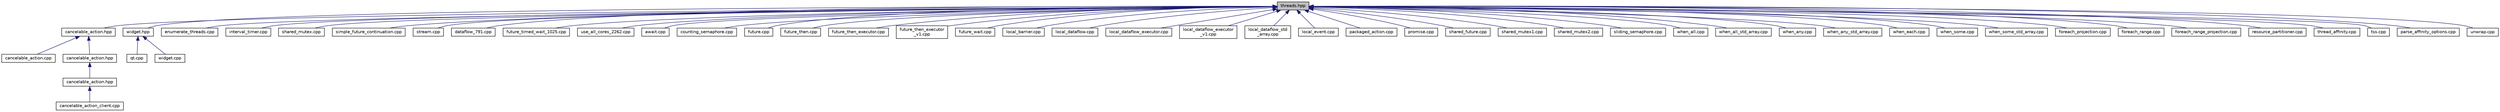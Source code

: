 digraph "threads.hpp"
{
  edge [fontname="Helvetica",fontsize="10",labelfontname="Helvetica",labelfontsize="10"];
  node [fontname="Helvetica",fontsize="10",shape=record];
  Node435 [label="threads.hpp",height=0.2,width=0.4,color="black", fillcolor="grey75", style="filled", fontcolor="black"];
  Node435 -> Node436 [dir="back",color="midnightblue",fontsize="10",style="solid",fontname="Helvetica"];
  Node436 [label="cancelable_action.hpp",height=0.2,width=0.4,color="black", fillcolor="white", style="filled",URL="$d5/d4d/server_2cancelable__action_8hpp.html"];
  Node436 -> Node437 [dir="back",color="midnightblue",fontsize="10",style="solid",fontname="Helvetica"];
  Node437 [label="cancelable_action.cpp",height=0.2,width=0.4,color="black", fillcolor="white", style="filled",URL="$d5/d0c/cancelable__action_8cpp.html"];
  Node436 -> Node438 [dir="back",color="midnightblue",fontsize="10",style="solid",fontname="Helvetica"];
  Node438 [label="cancelable_action.hpp",height=0.2,width=0.4,color="black", fillcolor="white", style="filled",URL="$d0/da3/stubs_2cancelable__action_8hpp.html"];
  Node438 -> Node439 [dir="back",color="midnightblue",fontsize="10",style="solid",fontname="Helvetica"];
  Node439 [label="cancelable_action.hpp",height=0.2,width=0.4,color="black", fillcolor="white", style="filled",URL="$d6/d28/cancelable__action_8hpp.html"];
  Node439 -> Node440 [dir="back",color="midnightblue",fontsize="10",style="solid",fontname="Helvetica"];
  Node440 [label="cancelable_action_client.cpp",height=0.2,width=0.4,color="black", fillcolor="white", style="filled",URL="$d1/db8/cancelable__action__client_8cpp.html"];
  Node435 -> Node441 [dir="back",color="midnightblue",fontsize="10",style="solid",fontname="Helvetica"];
  Node441 [label="widget.hpp",height=0.2,width=0.4,color="black", fillcolor="white", style="filled",URL="$d8/d24/widget_8hpp.html"];
  Node441 -> Node442 [dir="back",color="midnightblue",fontsize="10",style="solid",fontname="Helvetica"];
  Node442 [label="qt.cpp",height=0.2,width=0.4,color="black", fillcolor="white", style="filled",URL="$df/d90/qt_8cpp.html"];
  Node441 -> Node443 [dir="back",color="midnightblue",fontsize="10",style="solid",fontname="Helvetica"];
  Node443 [label="widget.cpp",height=0.2,width=0.4,color="black", fillcolor="white", style="filled",URL="$da/d15/widget_8cpp.html"];
  Node435 -> Node444 [dir="back",color="midnightblue",fontsize="10",style="solid",fontname="Helvetica"];
  Node444 [label="enumerate_threads.cpp",height=0.2,width=0.4,color="black", fillcolor="white", style="filled",URL="$d3/dd4/enumerate__threads_8cpp.html"];
  Node435 -> Node445 [dir="back",color="midnightblue",fontsize="10",style="solid",fontname="Helvetica"];
  Node445 [label="interval_timer.cpp",height=0.2,width=0.4,color="black", fillcolor="white", style="filled",URL="$de/df1/examples_2quickstart_2interval__timer_8cpp.html"];
  Node435 -> Node446 [dir="back",color="midnightblue",fontsize="10",style="solid",fontname="Helvetica"];
  Node446 [label="shared_mutex.cpp",height=0.2,width=0.4,color="black", fillcolor="white", style="filled",URL="$da/d0b/shared__mutex_8cpp.html"];
  Node435 -> Node447 [dir="back",color="midnightblue",fontsize="10",style="solid",fontname="Helvetica"];
  Node447 [label="simple_future_continuation.cpp",height=0.2,width=0.4,color="black", fillcolor="white", style="filled",URL="$d8/d3c/simple__future__continuation_8cpp.html"];
  Node435 -> Node448 [dir="back",color="midnightblue",fontsize="10",style="solid",fontname="Helvetica"];
  Node448 [label="stream.cpp",height=0.2,width=0.4,color="black", fillcolor="white", style="filled",URL="$da/d5f/stream_8cpp.html"];
  Node435 -> Node449 [dir="back",color="midnightblue",fontsize="10",style="solid",fontname="Helvetica"];
  Node449 [label="dataflow_791.cpp",height=0.2,width=0.4,color="black", fillcolor="white", style="filled",URL="$d6/da1/dataflow__791_8cpp.html"];
  Node435 -> Node450 [dir="back",color="midnightblue",fontsize="10",style="solid",fontname="Helvetica"];
  Node450 [label="future_timed_wait_1025.cpp",height=0.2,width=0.4,color="black", fillcolor="white", style="filled",URL="$de/d7d/future__timed__wait__1025_8cpp.html"];
  Node435 -> Node451 [dir="back",color="midnightblue",fontsize="10",style="solid",fontname="Helvetica"];
  Node451 [label="use_all_cores_2262.cpp",height=0.2,width=0.4,color="black", fillcolor="white", style="filled",URL="$d2/d10/use__all__cores__2262_8cpp.html"];
  Node435 -> Node452 [dir="back",color="midnightblue",fontsize="10",style="solid",fontname="Helvetica"];
  Node452 [label="await.cpp",height=0.2,width=0.4,color="black", fillcolor="white", style="filled",URL="$d6/d41/await_8cpp.html"];
  Node435 -> Node453 [dir="back",color="midnightblue",fontsize="10",style="solid",fontname="Helvetica"];
  Node453 [label="counting_semaphore.cpp",height=0.2,width=0.4,color="black", fillcolor="white", style="filled",URL="$df/de9/counting__semaphore_8cpp.html"];
  Node435 -> Node454 [dir="back",color="midnightblue",fontsize="10",style="solid",fontname="Helvetica"];
  Node454 [label="future.cpp",height=0.2,width=0.4,color="black", fillcolor="white", style="filled",URL="$d6/d4d/future_8cpp.html"];
  Node435 -> Node455 [dir="back",color="midnightblue",fontsize="10",style="solid",fontname="Helvetica"];
  Node455 [label="future_then.cpp",height=0.2,width=0.4,color="black", fillcolor="white", style="filled",URL="$df/da5/future__then_8cpp.html"];
  Node435 -> Node456 [dir="back",color="midnightblue",fontsize="10",style="solid",fontname="Helvetica"];
  Node456 [label="future_then_executor.cpp",height=0.2,width=0.4,color="black", fillcolor="white", style="filled",URL="$df/dbe/future__then__executor_8cpp.html"];
  Node435 -> Node457 [dir="back",color="midnightblue",fontsize="10",style="solid",fontname="Helvetica"];
  Node457 [label="future_then_executor\l_v1.cpp",height=0.2,width=0.4,color="black", fillcolor="white", style="filled",URL="$de/dc5/future__then__executor__v1_8cpp.html"];
  Node435 -> Node458 [dir="back",color="midnightblue",fontsize="10",style="solid",fontname="Helvetica"];
  Node458 [label="future_wait.cpp",height=0.2,width=0.4,color="black", fillcolor="white", style="filled",URL="$d6/d2f/future__wait_8cpp.html"];
  Node435 -> Node459 [dir="back",color="midnightblue",fontsize="10",style="solid",fontname="Helvetica"];
  Node459 [label="local_barrier.cpp",height=0.2,width=0.4,color="black", fillcolor="white", style="filled",URL="$d2/db4/tests_2unit_2lcos_2local__barrier_8cpp.html"];
  Node435 -> Node460 [dir="back",color="midnightblue",fontsize="10",style="solid",fontname="Helvetica"];
  Node460 [label="local_dataflow.cpp",height=0.2,width=0.4,color="black", fillcolor="white", style="filled",URL="$d9/d92/local__dataflow_8cpp.html"];
  Node435 -> Node461 [dir="back",color="midnightblue",fontsize="10",style="solid",fontname="Helvetica"];
  Node461 [label="local_dataflow_executor.cpp",height=0.2,width=0.4,color="black", fillcolor="white", style="filled",URL="$d2/d73/local__dataflow__executor_8cpp.html"];
  Node435 -> Node462 [dir="back",color="midnightblue",fontsize="10",style="solid",fontname="Helvetica"];
  Node462 [label="local_dataflow_executor\l_v1.cpp",height=0.2,width=0.4,color="black", fillcolor="white", style="filled",URL="$df/d49/local__dataflow__executor__v1_8cpp.html"];
  Node435 -> Node463 [dir="back",color="midnightblue",fontsize="10",style="solid",fontname="Helvetica"];
  Node463 [label="local_dataflow_std\l_array.cpp",height=0.2,width=0.4,color="black", fillcolor="white", style="filled",URL="$db/dcb/local__dataflow__std__array_8cpp.html"];
  Node435 -> Node464 [dir="back",color="midnightblue",fontsize="10",style="solid",fontname="Helvetica"];
  Node464 [label="local_event.cpp",height=0.2,width=0.4,color="black", fillcolor="white", style="filled",URL="$df/d9a/local__event_8cpp.html"];
  Node435 -> Node465 [dir="back",color="midnightblue",fontsize="10",style="solid",fontname="Helvetica"];
  Node465 [label="packaged_action.cpp",height=0.2,width=0.4,color="black", fillcolor="white", style="filled",URL="$d3/d63/packaged__action_8cpp.html"];
  Node435 -> Node466 [dir="back",color="midnightblue",fontsize="10",style="solid",fontname="Helvetica"];
  Node466 [label="promise.cpp",height=0.2,width=0.4,color="black", fillcolor="white", style="filled",URL="$d1/d4f/tests_2unit_2lcos_2promise_8cpp.html"];
  Node435 -> Node467 [dir="back",color="midnightblue",fontsize="10",style="solid",fontname="Helvetica"];
  Node467 [label="shared_future.cpp",height=0.2,width=0.4,color="black", fillcolor="white", style="filled",URL="$d3/d69/shared__future_8cpp.html"];
  Node435 -> Node468 [dir="back",color="midnightblue",fontsize="10",style="solid",fontname="Helvetica"];
  Node468 [label="shared_mutex1.cpp",height=0.2,width=0.4,color="black", fillcolor="white", style="filled",URL="$d8/d57/shared__mutex1_8cpp.html"];
  Node435 -> Node469 [dir="back",color="midnightblue",fontsize="10",style="solid",fontname="Helvetica"];
  Node469 [label="shared_mutex2.cpp",height=0.2,width=0.4,color="black", fillcolor="white", style="filled",URL="$d1/d40/shared__mutex2_8cpp.html"];
  Node435 -> Node470 [dir="back",color="midnightblue",fontsize="10",style="solid",fontname="Helvetica"];
  Node470 [label="sliding_semaphore.cpp",height=0.2,width=0.4,color="black", fillcolor="white", style="filled",URL="$d2/d38/sliding__semaphore_8cpp.html"];
  Node435 -> Node471 [dir="back",color="midnightblue",fontsize="10",style="solid",fontname="Helvetica"];
  Node471 [label="when_all.cpp",height=0.2,width=0.4,color="black", fillcolor="white", style="filled",URL="$da/d18/when__all_8cpp.html"];
  Node435 -> Node472 [dir="back",color="midnightblue",fontsize="10",style="solid",fontname="Helvetica"];
  Node472 [label="when_all_std_array.cpp",height=0.2,width=0.4,color="black", fillcolor="white", style="filled",URL="$d0/dfc/when__all__std__array_8cpp.html"];
  Node435 -> Node473 [dir="back",color="midnightblue",fontsize="10",style="solid",fontname="Helvetica"];
  Node473 [label="when_any.cpp",height=0.2,width=0.4,color="black", fillcolor="white", style="filled",URL="$d7/d30/when__any_8cpp.html"];
  Node435 -> Node474 [dir="back",color="midnightblue",fontsize="10",style="solid",fontname="Helvetica"];
  Node474 [label="when_any_std_array.cpp",height=0.2,width=0.4,color="black", fillcolor="white", style="filled",URL="$d3/d3d/when__any__std__array_8cpp.html"];
  Node435 -> Node475 [dir="back",color="midnightblue",fontsize="10",style="solid",fontname="Helvetica"];
  Node475 [label="when_each.cpp",height=0.2,width=0.4,color="black", fillcolor="white", style="filled",URL="$d0/d95/when__each_8cpp.html"];
  Node435 -> Node476 [dir="back",color="midnightblue",fontsize="10",style="solid",fontname="Helvetica"];
  Node476 [label="when_some.cpp",height=0.2,width=0.4,color="black", fillcolor="white", style="filled",URL="$dc/d48/when__some_8cpp.html"];
  Node435 -> Node477 [dir="back",color="midnightblue",fontsize="10",style="solid",fontname="Helvetica"];
  Node477 [label="when_some_std_array.cpp",height=0.2,width=0.4,color="black", fillcolor="white", style="filled",URL="$df/d4d/when__some__std__array_8cpp.html"];
  Node435 -> Node478 [dir="back",color="midnightblue",fontsize="10",style="solid",fontname="Helvetica"];
  Node478 [label="foreach_projection.cpp",height=0.2,width=0.4,color="black", fillcolor="white", style="filled",URL="$d3/d3e/foreach__projection_8cpp.html"];
  Node435 -> Node479 [dir="back",color="midnightblue",fontsize="10",style="solid",fontname="Helvetica"];
  Node479 [label="foreach_range.cpp",height=0.2,width=0.4,color="black", fillcolor="white", style="filled",URL="$d1/d8e/foreach__range_8cpp.html"];
  Node435 -> Node480 [dir="back",color="midnightblue",fontsize="10",style="solid",fontname="Helvetica"];
  Node480 [label="foreach_range_projection.cpp",height=0.2,width=0.4,color="black", fillcolor="white", style="filled",URL="$d6/d56/foreach__range__projection_8cpp.html"];
  Node435 -> Node481 [dir="back",color="midnightblue",fontsize="10",style="solid",fontname="Helvetica"];
  Node481 [label="resource_partitioner.cpp",height=0.2,width=0.4,color="black", fillcolor="white", style="filled",URL="$d8/dd8/resource__partitioner_8cpp.html"];
  Node435 -> Node482 [dir="back",color="midnightblue",fontsize="10",style="solid",fontname="Helvetica"];
  Node482 [label="thread_affinity.cpp",height=0.2,width=0.4,color="black", fillcolor="white", style="filled",URL="$da/dce/thread__affinity_8cpp.html"];
  Node435 -> Node483 [dir="back",color="midnightblue",fontsize="10",style="solid",fontname="Helvetica"];
  Node483 [label="tss.cpp",height=0.2,width=0.4,color="black", fillcolor="white", style="filled",URL="$dc/d69/tests_2unit_2threads_2tss_8cpp.html"];
  Node435 -> Node484 [dir="back",color="midnightblue",fontsize="10",style="solid",fontname="Helvetica"];
  Node484 [label="parse_affinity_options.cpp",height=0.2,width=0.4,color="black", fillcolor="white", style="filled",URL="$d2/db7/tests_2unit_2util_2parse__affinity__options_8cpp.html"];
  Node435 -> Node485 [dir="back",color="midnightblue",fontsize="10",style="solid",fontname="Helvetica"];
  Node485 [label="unwrap.cpp",height=0.2,width=0.4,color="black", fillcolor="white", style="filled",URL="$df/d62/unwrap_8cpp.html"];
}
